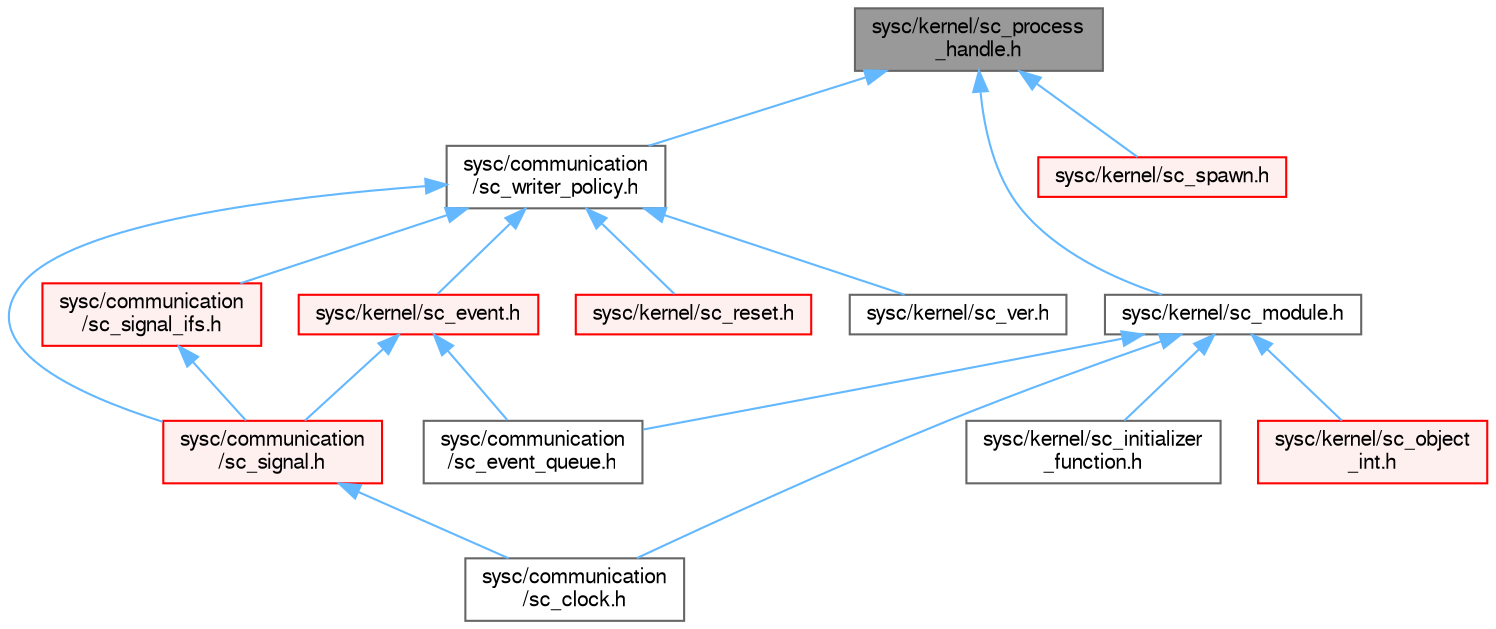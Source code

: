 digraph "sysc/kernel/sc_process_handle.h"
{
 // LATEX_PDF_SIZE
  bgcolor="transparent";
  edge [fontname=FreeSans,fontsize=10,labelfontname=FreeSans,labelfontsize=10];
  node [fontname=FreeSans,fontsize=10,shape=box,height=0.2,width=0.4];
  Node1 [id="Node000001",label="sysc/kernel/sc_process\l_handle.h",height=0.2,width=0.4,color="gray40", fillcolor="grey60", style="filled", fontcolor="black",tooltip=" "];
  Node1 -> Node2 [id="edge1_Node000001_Node000002",dir="back",color="steelblue1",style="solid",tooltip=" "];
  Node2 [id="Node000002",label="sysc/communication\l/sc_writer_policy.h",height=0.2,width=0.4,color="grey40", fillcolor="white", style="filled",URL="$a00248.html",tooltip=" "];
  Node2 -> Node3 [id="edge2_Node000002_Node000003",dir="back",color="steelblue1",style="solid",tooltip=" "];
  Node3 [id="Node000003",label="sysc/communication\l/sc_signal.h",height=0.2,width=0.4,color="red", fillcolor="#FFF0F0", style="filled",URL="$a00296.html",tooltip=" "];
  Node3 -> Node5 [id="edge3_Node000003_Node000005",dir="back",color="steelblue1",style="solid",tooltip=" "];
  Node5 [id="Node000005",label="sysc/communication\l/sc_clock.h",height=0.2,width=0.4,color="grey40", fillcolor="white", style="filled",URL="$a00266.html",tooltip=" "];
  Node2 -> Node9 [id="edge4_Node000002_Node000009",dir="back",color="steelblue1",style="solid",tooltip=" "];
  Node9 [id="Node000009",label="sysc/communication\l/sc_signal_ifs.h",height=0.2,width=0.4,color="red", fillcolor="#FFF0F0", style="filled",URL="$a00278.html",tooltip=" "];
  Node9 -> Node3 [id="edge5_Node000009_Node000003",dir="back",color="steelblue1",style="solid",tooltip=" "];
  Node2 -> Node24 [id="edge6_Node000002_Node000024",dir="back",color="steelblue1",style="solid",tooltip=" "];
  Node24 [id="Node000024",label="sysc/kernel/sc_event.h",height=0.2,width=0.4,color="red", fillcolor="#FFF0F0", style="filled",URL="$a00398.html",tooltip=" "];
  Node24 -> Node25 [id="edge7_Node000024_Node000025",dir="back",color="steelblue1",style="solid",tooltip=" "];
  Node25 [id="Node000025",label="sysc/communication\l/sc_event_queue.h",height=0.2,width=0.4,color="grey40", fillcolor="white", style="filled",URL="$a00299.html",tooltip=" "];
  Node24 -> Node3 [id="edge8_Node000024_Node000003",dir="back",color="steelblue1",style="solid",tooltip=" "];
  Node2 -> Node32 [id="edge9_Node000002_Node000032",dir="back",color="steelblue1",style="solid",tooltip=" "];
  Node32 [id="Node000032",label="sysc/kernel/sc_reset.h",height=0.2,width=0.4,color="red", fillcolor="#FFF0F0", style="filled",URL="$a00359.html",tooltip=" "];
  Node2 -> Node33 [id="edge10_Node000002_Node000033",dir="back",color="steelblue1",style="solid",tooltip=" "];
  Node33 [id="Node000033",label="sysc/kernel/sc_ver.h",height=0.2,width=0.4,color="grey40", fillcolor="white", style="filled",URL="$a00326.html",tooltip=" "];
  Node1 -> Node34 [id="edge11_Node000001_Node000034",dir="back",color="steelblue1",style="solid",tooltip=" "];
  Node34 [id="Node000034",label="sysc/kernel/sc_module.h",height=0.2,width=0.4,color="grey40", fillcolor="white", style="filled",URL="$a00341.html",tooltip=" "];
  Node34 -> Node5 [id="edge12_Node000034_Node000005",dir="back",color="steelblue1",style="solid",tooltip=" "];
  Node34 -> Node25 [id="edge13_Node000034_Node000025",dir="back",color="steelblue1",style="solid",tooltip=" "];
  Node34 -> Node35 [id="edge14_Node000034_Node000035",dir="back",color="steelblue1",style="solid",tooltip=" "];
  Node35 [id="Node000035",label="sysc/kernel/sc_initializer\l_function.h",height=0.2,width=0.4,color="grey40", fillcolor="white", style="filled",URL="$a00335.html",tooltip=" "];
  Node34 -> Node17 [id="edge15_Node000034_Node000017",dir="back",color="steelblue1",style="solid",tooltip=" "];
  Node17 [id="Node000017",label="sysc/kernel/sc_object\l_int.h",height=0.2,width=0.4,color="red", fillcolor="#FFF0F0", style="filled",URL="$a00407.html",tooltip=" "];
  Node1 -> Node19 [id="edge16_Node000001_Node000019",dir="back",color="steelblue1",style="solid",tooltip=" "];
  Node19 [id="Node000019",label="sysc/kernel/sc_spawn.h",height=0.2,width=0.4,color="red", fillcolor="#FFF0F0", style="filled",URL="$a00422.html",tooltip=" "];
}

